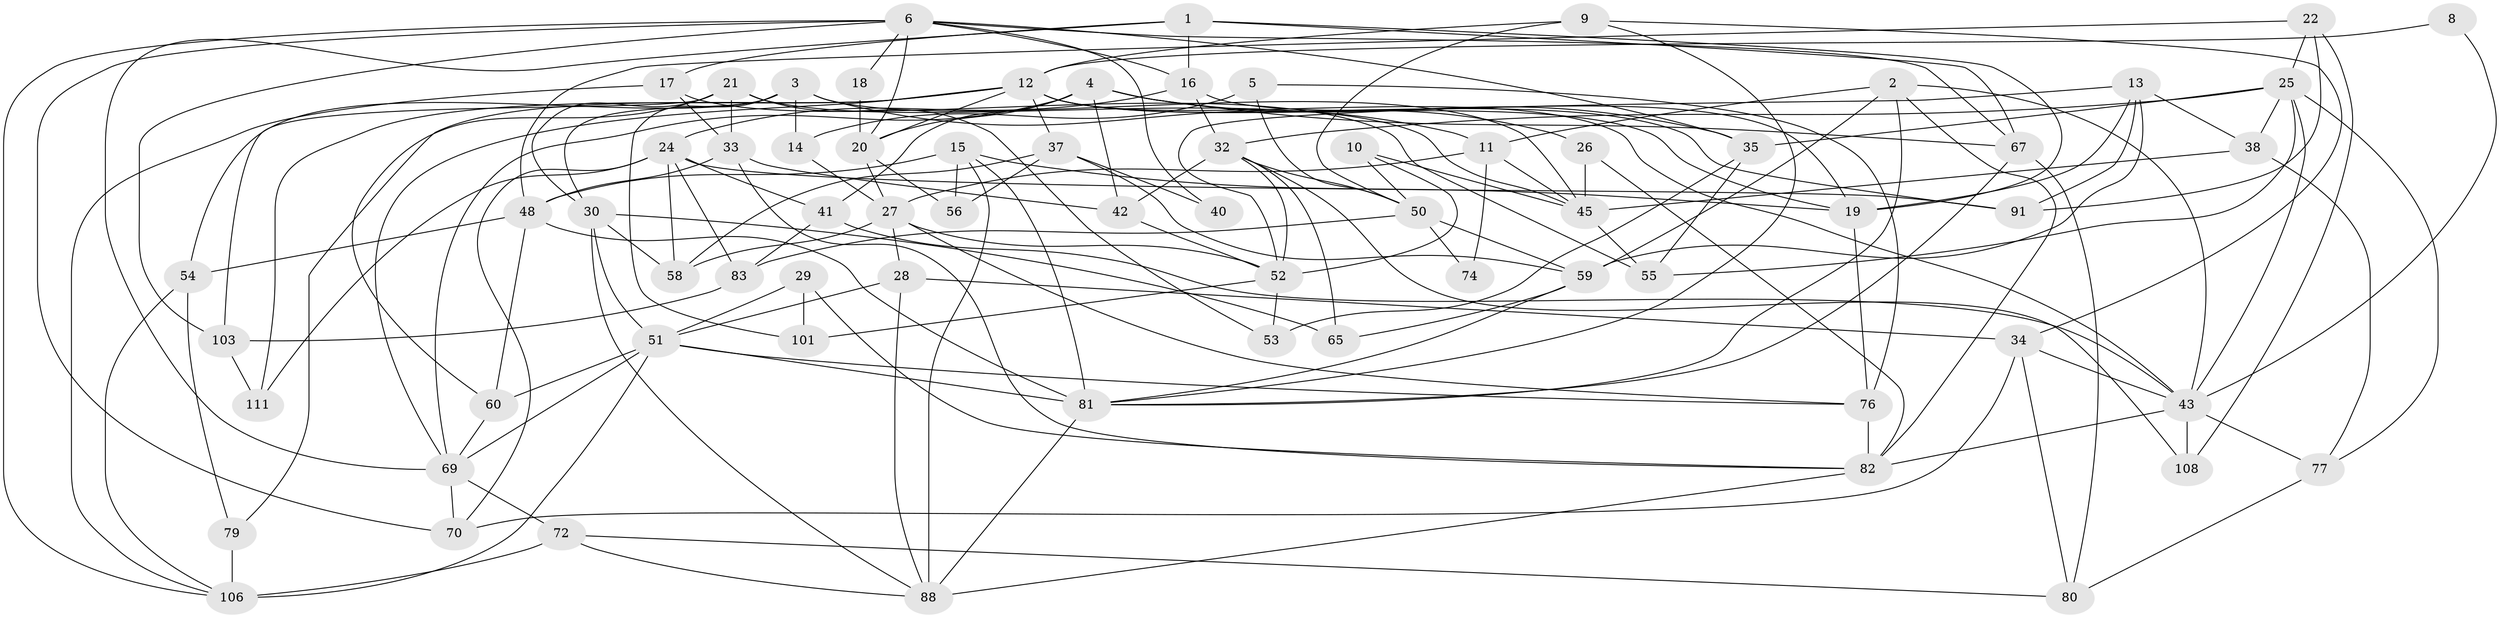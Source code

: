 // original degree distribution, {3: 0.22321428571428573, 5: 0.16964285714285715, 4: 0.33035714285714285, 2: 0.14285714285714285, 7: 0.05357142857142857, 8: 0.008928571428571428, 6: 0.07142857142857142}
// Generated by graph-tools (version 1.1) at 2025/41/03/06/25 10:41:53]
// undirected, 70 vertices, 172 edges
graph export_dot {
graph [start="1"]
  node [color=gray90,style=filled];
  1 [super="+63"];
  2 [super="+92"];
  3 [super="+62"];
  4 [super="+64"];
  5 [super="+7"];
  6 [super="+85"];
  8;
  9 [super="+105"];
  10 [super="+66"];
  11 [super="+31"];
  12 [super="+57"];
  13;
  14;
  15 [super="+47"];
  16 [super="+87"];
  17 [super="+90"];
  18;
  19 [super="+78"];
  20 [super="+84"];
  21 [super="+23"];
  22 [super="+44"];
  24 [super="+68"];
  25 [super="+97"];
  26;
  27 [super="+100"];
  28;
  29;
  30 [super="+39"];
  32 [super="+36"];
  33 [super="+104"];
  34 [super="+49"];
  35 [super="+98"];
  37 [super="+73"];
  38 [super="+102"];
  40;
  41;
  42;
  43 [super="+94"];
  45 [super="+46"];
  48 [super="+75"];
  50;
  51 [super="+89"];
  52 [super="+112"];
  53;
  54 [super="+61"];
  55 [super="+96"];
  56;
  58;
  59 [super="+99"];
  60;
  65;
  67;
  69 [super="+71"];
  70;
  72;
  74;
  76 [super="+93"];
  77;
  79;
  80 [super="+95"];
  81 [super="+86"];
  82 [super="+110"];
  83;
  88 [super="+107"];
  91;
  101;
  103;
  106 [super="+109"];
  108;
  111;
  1 -- 67;
  1 -- 69;
  1 -- 16;
  1 -- 19;
  1 -- 17;
  2 -- 59 [weight=2];
  2 -- 43;
  2 -- 82;
  2 -- 11;
  2 -- 81;
  3 -- 14;
  3 -- 30;
  3 -- 101;
  3 -- 45 [weight=2];
  3 -- 54;
  3 -- 11;
  4 -- 42;
  4 -- 67;
  4 -- 20;
  4 -- 69 [weight=2];
  4 -- 41;
  4 -- 26;
  4 -- 35;
  5 -- 50;
  5 -- 14;
  5 -- 76;
  6 -- 70;
  6 -- 35;
  6 -- 18;
  6 -- 67;
  6 -- 103;
  6 -- 40;
  6 -- 106;
  6 -- 16;
  6 -- 20;
  8 -- 12;
  8 -- 43;
  9 -- 81;
  9 -- 50;
  9 -- 12;
  9 -- 34;
  10 -- 52;
  10 -- 50;
  10 -- 45;
  11 -- 74;
  11 -- 27;
  11 -- 45;
  12 -- 37;
  12 -- 43;
  12 -- 69;
  12 -- 19;
  12 -- 91;
  12 -- 79;
  12 -- 111;
  12 -- 20;
  13 -- 52;
  13 -- 91;
  13 -- 38;
  13 -- 19;
  13 -- 59;
  14 -- 27;
  15 -- 81;
  15 -- 56;
  15 -- 19;
  15 -- 88;
  15 -- 48;
  16 -- 19;
  16 -- 24;
  16 -- 32;
  17 -- 55;
  17 -- 106;
  17 -- 33;
  18 -- 20;
  19 -- 76 [weight=2];
  20 -- 56;
  20 -- 27;
  21 -- 53;
  21 -- 45 [weight=2];
  21 -- 103;
  21 -- 60;
  21 -- 30;
  21 -- 33;
  22 -- 108;
  22 -- 25;
  22 -- 91;
  22 -- 48;
  24 -- 91;
  24 -- 58;
  24 -- 111;
  24 -- 41;
  24 -- 83;
  24 -- 70;
  25 -- 35;
  25 -- 32;
  25 -- 43;
  25 -- 77;
  25 -- 38;
  25 -- 55;
  26 -- 82;
  26 -- 45;
  27 -- 76;
  27 -- 28;
  27 -- 58;
  27 -- 52;
  28 -- 51;
  28 -- 88;
  28 -- 34;
  29 -- 51;
  29 -- 101;
  29 -- 82;
  30 -- 51;
  30 -- 58;
  30 -- 65;
  30 -- 88;
  32 -- 65 [weight=2];
  32 -- 50;
  32 -- 108;
  32 -- 52;
  32 -- 42;
  33 -- 82;
  33 -- 42;
  33 -- 48;
  34 -- 43;
  34 -- 80;
  34 -- 70;
  35 -- 55;
  35 -- 53;
  37 -- 56;
  37 -- 40;
  37 -- 58;
  37 -- 59;
  38 -- 77;
  38 -- 45;
  41 -- 83;
  41 -- 43;
  42 -- 52;
  43 -- 77;
  43 -- 108;
  43 -- 82;
  45 -- 55;
  48 -- 81;
  48 -- 54;
  48 -- 60;
  50 -- 74;
  50 -- 83;
  50 -- 59;
  51 -- 60;
  51 -- 76;
  51 -- 106;
  51 -- 69;
  51 -- 81;
  52 -- 53;
  52 -- 101;
  54 -- 106;
  54 -- 79;
  59 -- 65;
  59 -- 81;
  60 -- 69;
  67 -- 80;
  67 -- 81;
  69 -- 70;
  69 -- 72;
  72 -- 80;
  72 -- 106 [weight=2];
  72 -- 88;
  76 -- 82;
  77 -- 80;
  79 -- 106 [weight=2];
  81 -- 88 [weight=2];
  82 -- 88;
  83 -- 103;
  103 -- 111;
}
